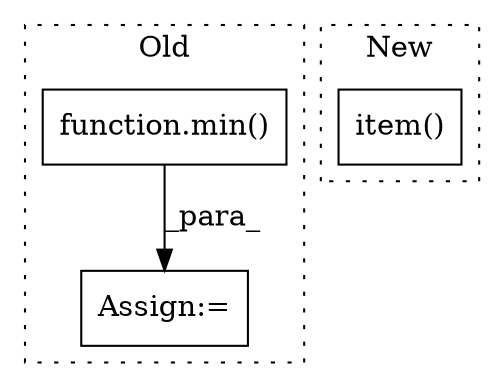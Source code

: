 digraph G {
subgraph cluster0 {
1 [label="function.min()" a="75" s="3749,3817" l="4,1" shape="box"];
3 [label="Assign:=" a="68" s="3746" l="3" shape="box"];
label = "Old";
style="dotted";
}
subgraph cluster1 {
2 [label="item()" a="75" s="5568" l="44" shape="box"];
label = "New";
style="dotted";
}
1 -> 3 [label="_para_"];
}